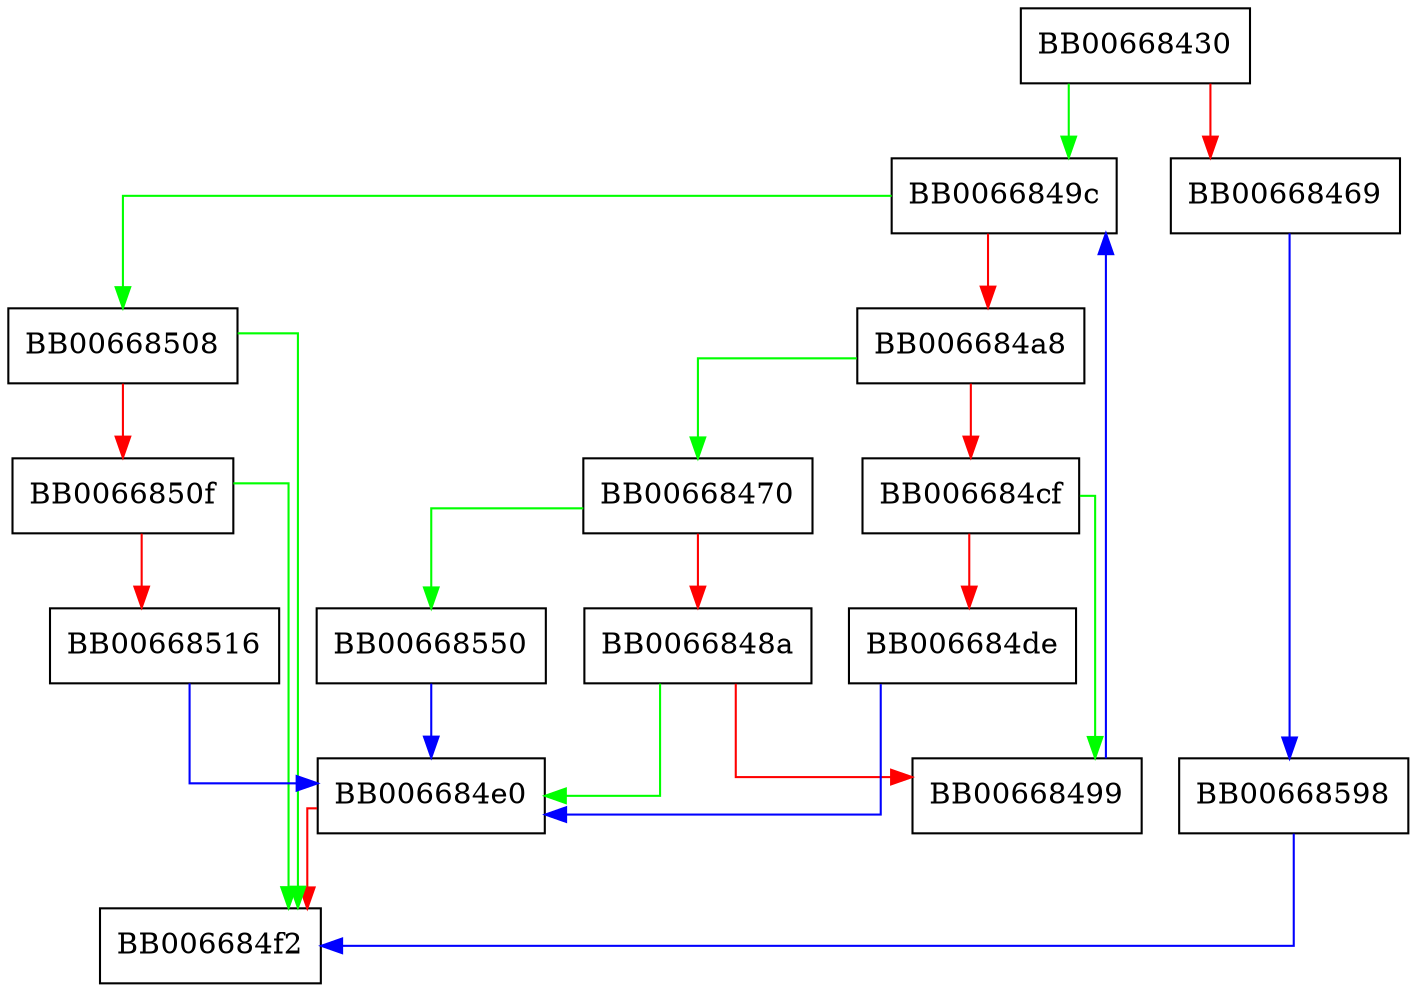 digraph v2i_POLICY_CONSTRAINTS {
  node [shape="box"];
  graph [splines=ortho];
  BB00668430 -> BB0066849c [color="green"];
  BB00668430 -> BB00668469 [color="red"];
  BB00668469 -> BB00668598 [color="blue"];
  BB00668470 -> BB00668550 [color="green"];
  BB00668470 -> BB0066848a [color="red"];
  BB0066848a -> BB006684e0 [color="green"];
  BB0066848a -> BB00668499 [color="red"];
  BB00668499 -> BB0066849c [color="blue"];
  BB0066849c -> BB00668508 [color="green"];
  BB0066849c -> BB006684a8 [color="red"];
  BB006684a8 -> BB00668470 [color="green"];
  BB006684a8 -> BB006684cf [color="red"];
  BB006684cf -> BB00668499 [color="green"];
  BB006684cf -> BB006684de [color="red"];
  BB006684de -> BB006684e0 [color="blue"];
  BB006684e0 -> BB006684f2 [color="red"];
  BB00668508 -> BB006684f2 [color="green"];
  BB00668508 -> BB0066850f [color="red"];
  BB0066850f -> BB006684f2 [color="green"];
  BB0066850f -> BB00668516 [color="red"];
  BB00668516 -> BB006684e0 [color="blue"];
  BB00668550 -> BB006684e0 [color="blue"];
  BB00668598 -> BB006684f2 [color="blue"];
}
